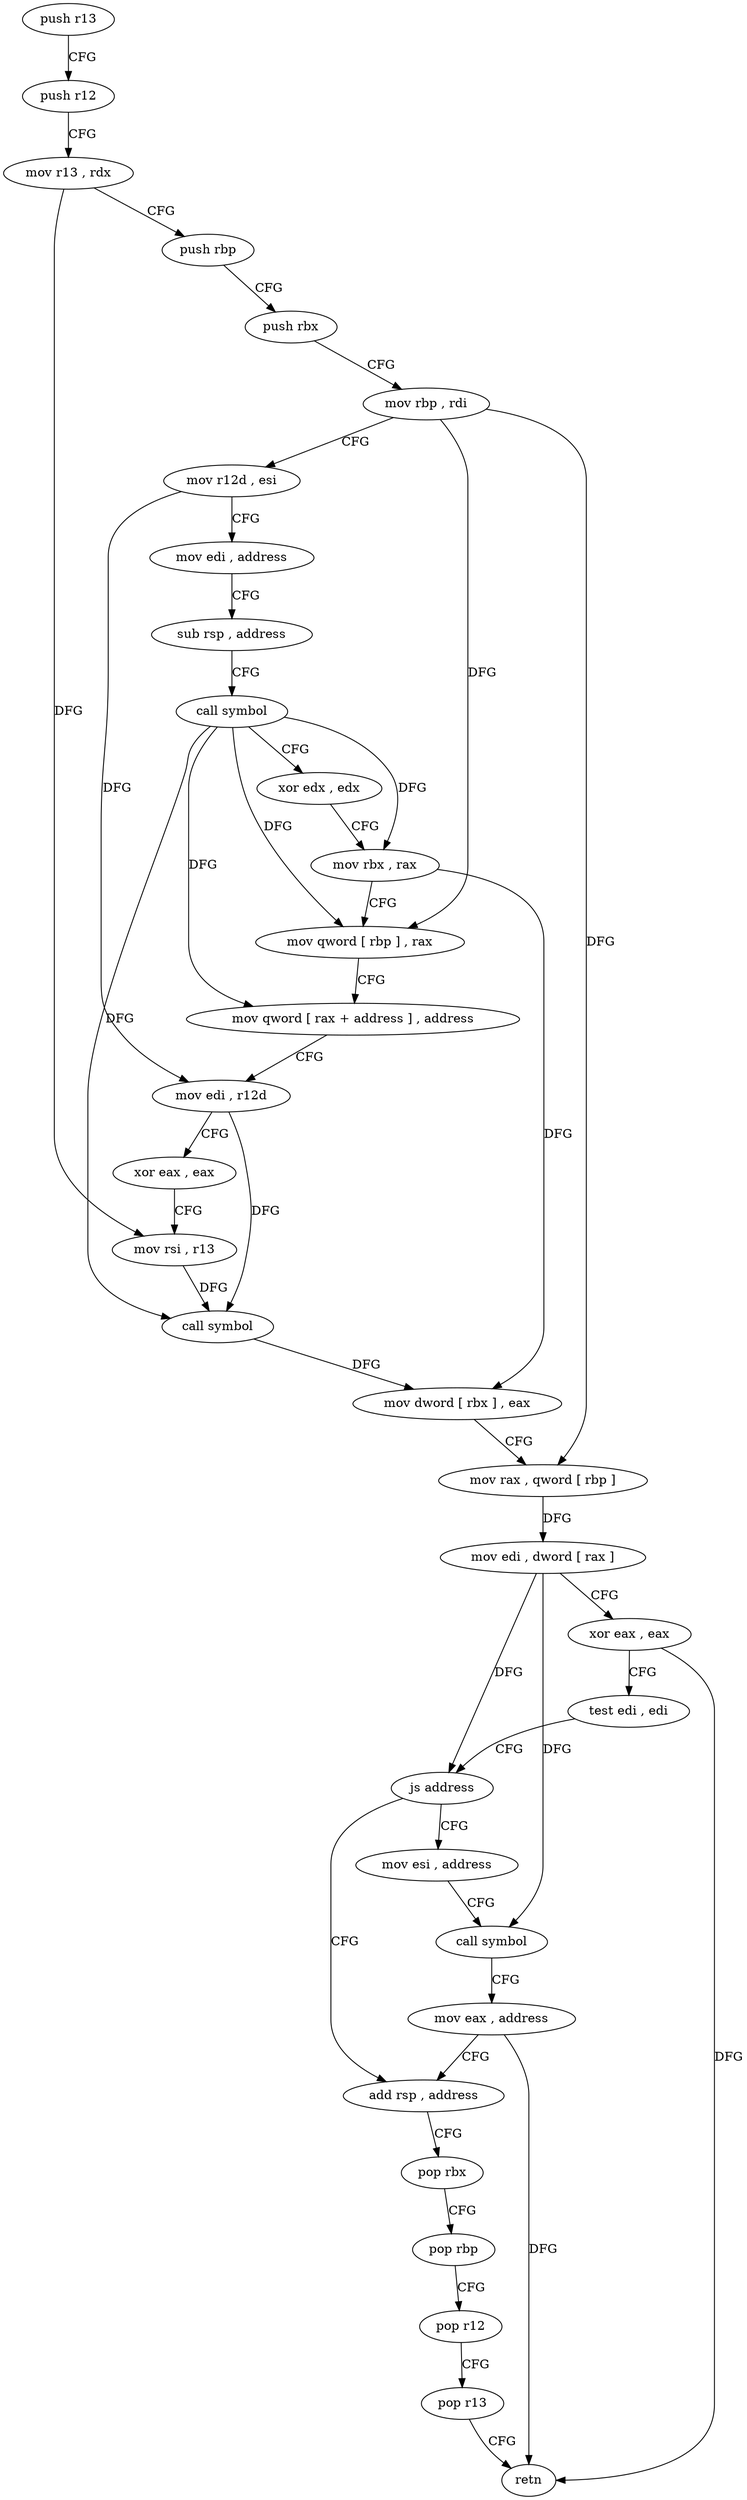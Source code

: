 digraph "func" {
"4218848" [label = "push r13" ]
"4218850" [label = "push r12" ]
"4218852" [label = "mov r13 , rdx" ]
"4218855" [label = "push rbp" ]
"4218856" [label = "push rbx" ]
"4218857" [label = "mov rbp , rdi" ]
"4218860" [label = "mov r12d , esi" ]
"4218863" [label = "mov edi , address" ]
"4218868" [label = "sub rsp , address" ]
"4218872" [label = "call symbol" ]
"4218877" [label = "xor edx , edx" ]
"4218879" [label = "mov rbx , rax" ]
"4218882" [label = "mov qword [ rbp ] , rax" ]
"4218886" [label = "mov qword [ rax + address ] , address" ]
"4218894" [label = "mov edi , r12d" ]
"4218897" [label = "xor eax , eax" ]
"4218899" [label = "mov rsi , r13" ]
"4218902" [label = "call symbol" ]
"4218907" [label = "mov dword [ rbx ] , eax" ]
"4218909" [label = "mov rax , qword [ rbp ]" ]
"4218913" [label = "mov edi , dword [ rax ]" ]
"4218915" [label = "xor eax , eax" ]
"4218917" [label = "test edi , edi" ]
"4218919" [label = "js address" ]
"4218936" [label = "add rsp , address" ]
"4218921" [label = "mov esi , address" ]
"4218940" [label = "pop rbx" ]
"4218941" [label = "pop rbp" ]
"4218942" [label = "pop r12" ]
"4218944" [label = "pop r13" ]
"4218946" [label = "retn" ]
"4218926" [label = "call symbol" ]
"4218931" [label = "mov eax , address" ]
"4218848" -> "4218850" [ label = "CFG" ]
"4218850" -> "4218852" [ label = "CFG" ]
"4218852" -> "4218855" [ label = "CFG" ]
"4218852" -> "4218899" [ label = "DFG" ]
"4218855" -> "4218856" [ label = "CFG" ]
"4218856" -> "4218857" [ label = "CFG" ]
"4218857" -> "4218860" [ label = "CFG" ]
"4218857" -> "4218882" [ label = "DFG" ]
"4218857" -> "4218909" [ label = "DFG" ]
"4218860" -> "4218863" [ label = "CFG" ]
"4218860" -> "4218894" [ label = "DFG" ]
"4218863" -> "4218868" [ label = "CFG" ]
"4218868" -> "4218872" [ label = "CFG" ]
"4218872" -> "4218877" [ label = "CFG" ]
"4218872" -> "4218879" [ label = "DFG" ]
"4218872" -> "4218882" [ label = "DFG" ]
"4218872" -> "4218886" [ label = "DFG" ]
"4218872" -> "4218902" [ label = "DFG" ]
"4218877" -> "4218879" [ label = "CFG" ]
"4218879" -> "4218882" [ label = "CFG" ]
"4218879" -> "4218907" [ label = "DFG" ]
"4218882" -> "4218886" [ label = "CFG" ]
"4218886" -> "4218894" [ label = "CFG" ]
"4218894" -> "4218897" [ label = "CFG" ]
"4218894" -> "4218902" [ label = "DFG" ]
"4218897" -> "4218899" [ label = "CFG" ]
"4218899" -> "4218902" [ label = "DFG" ]
"4218902" -> "4218907" [ label = "DFG" ]
"4218907" -> "4218909" [ label = "CFG" ]
"4218909" -> "4218913" [ label = "DFG" ]
"4218913" -> "4218915" [ label = "CFG" ]
"4218913" -> "4218919" [ label = "DFG" ]
"4218913" -> "4218926" [ label = "DFG" ]
"4218915" -> "4218917" [ label = "CFG" ]
"4218915" -> "4218946" [ label = "DFG" ]
"4218917" -> "4218919" [ label = "CFG" ]
"4218919" -> "4218936" [ label = "CFG" ]
"4218919" -> "4218921" [ label = "CFG" ]
"4218936" -> "4218940" [ label = "CFG" ]
"4218921" -> "4218926" [ label = "CFG" ]
"4218940" -> "4218941" [ label = "CFG" ]
"4218941" -> "4218942" [ label = "CFG" ]
"4218942" -> "4218944" [ label = "CFG" ]
"4218944" -> "4218946" [ label = "CFG" ]
"4218926" -> "4218931" [ label = "CFG" ]
"4218931" -> "4218936" [ label = "CFG" ]
"4218931" -> "4218946" [ label = "DFG" ]
}

